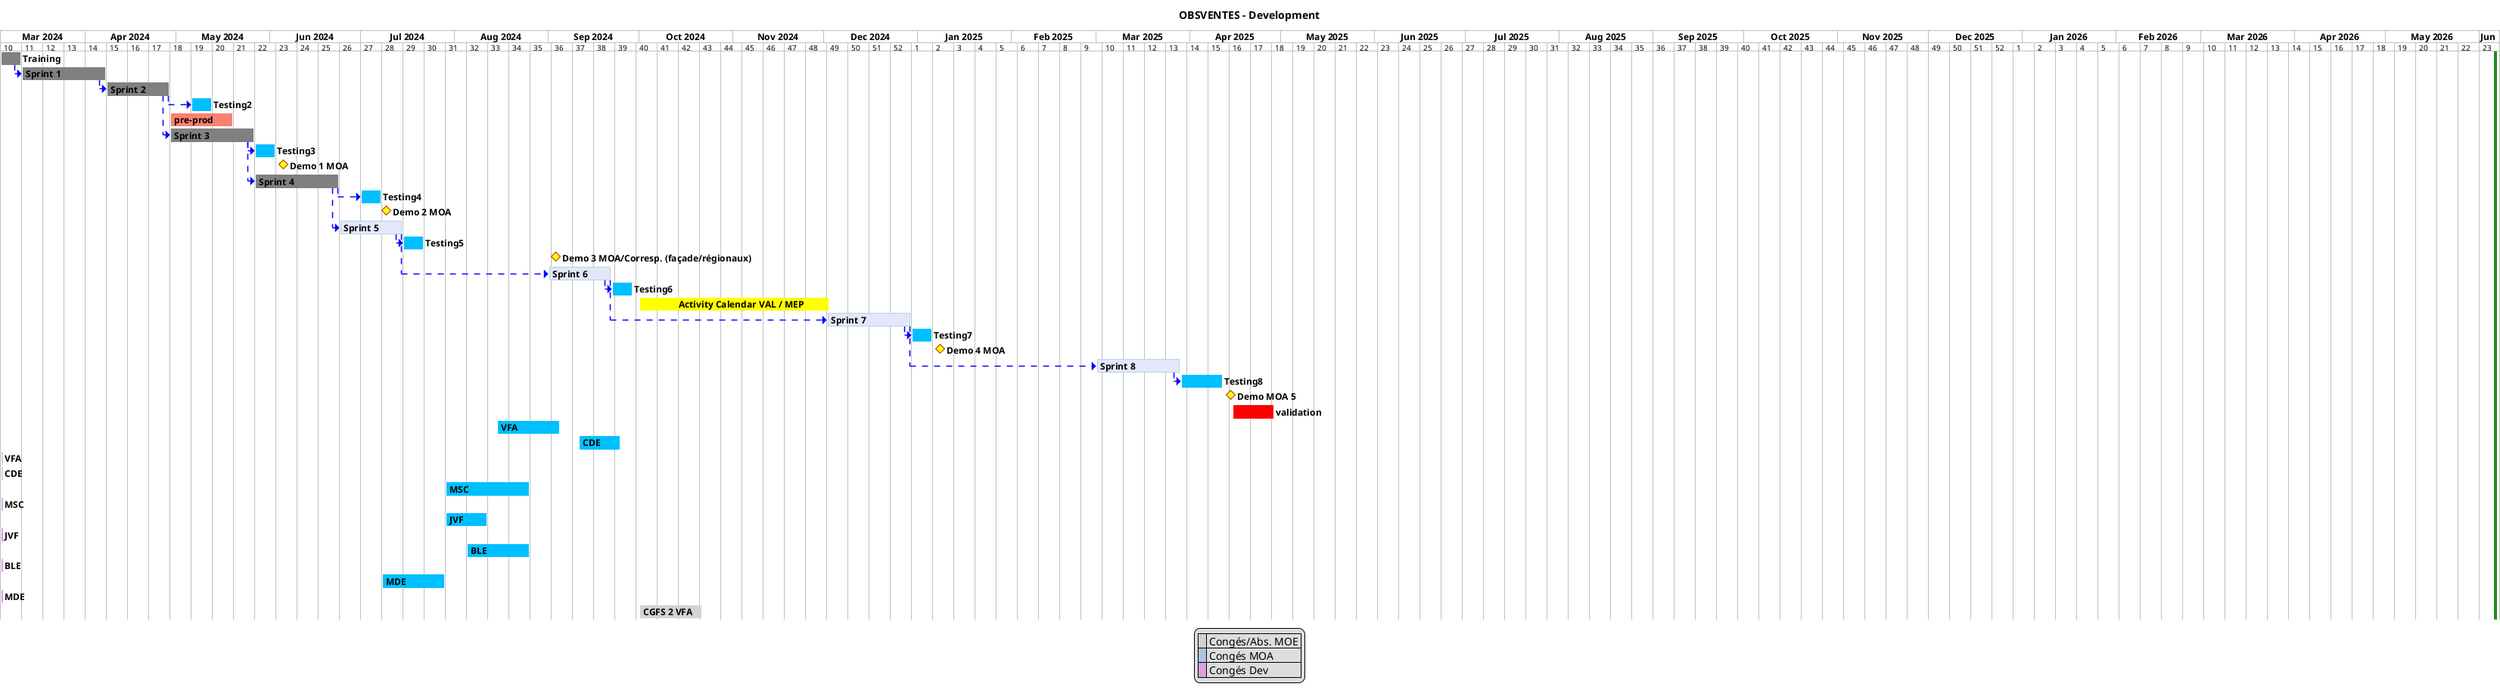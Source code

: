 @startgantt
hide footbox

<style>
ganttDiagram {
    unstartedTask {
        FontName Helvetica
        FontColor Green
        FontSize 12
        FontStyle bold
        BackGroundColor DeepSkyBlue
        LineColor DeepSkyBlue
    }
    task {
        FontName Helvetica
        FontColor Black
        FontSize 12
        FontStyle bold
        BackGroundColor DeepSkyBlue
        LineColor DeepSkyBlue
    }
    milestone {
        FontColor black
        FontSize 12
        FontStyle bold
        BackGroundColor yellow
        LineColor FireBrick
    }
    note {
        FontColor DarkGreen
        FontSize 10
        LineColor OrangeRed
    }
    arrow {
        FontName Helvetica
        FontColor red
        FontSize 18
        FontStyle bold
        BackGroundColor GreenYellow
        LineColor blue
        LineStyle 8.0;13.0
        LineThickness 3.0
    }
    closed {
        BackgroundColor pink
        FontColor red
    }
}
</style>

printscale weekly
projectscale weekly

title OBSVENTES - Development

today is colored in forestGreen

Project starts the 2024/03/04
[Training] as [TRAIN1] requires 1 week
[TRAIN1] is colored in Grey

[Sprint 1] as [TASK1] requires 4 weeks
[TASK1] is colored in Grey
[TRAIN1]->[TASK1]


[Sprint 2] as [TASK2] requires 3 weeks
[TASK2] is colored in Grey
[TASK1]->[TASK2]
[Testing2] requires 1 week and starts the 6th of May 2024
[TASK2]->[Testing2]

[pre-prod] as [PREPROD] requires 3 week and starts the 29th of April 2024
[PREPROD] is colored in salmon

[Sprint 3] as [TASK3] requires 4 weeks
[TASK3] is colored in grey
[TASK2]->[TASK3]
[Testing3] requires 1 week
[TASK3]->[Testing3]
[Demo 1 MOA] happens 3 day after [Testing3]'s end

[Sprint 4] as [TASK4] requires 4 weeks and starts the 27th of May 2024
[TASK4] is colored in grey
[TASK3]->[TASK4]
[Testing4] requires 1 week and starts 1th of July 2024
[TASK4]->[Testing4]
[Demo 2 MOA] happens 9th of July 2024

[Sprint 5] as [TASK5] requires 3 weeks and starts the 24th of June 2024
[TASK5] is colored in Lavender/LightBlue
[TASK4]->[TASK5]
[Testing5] requires 1 week
[TASK5]->[Testing5]
[Demo 3 MOA/Corresp. (façade/régionaux)] happens the 3th of September 2024
[Sprint 6] as [TASK6] requires 3 weeks and starts the 1th of September 2024

[TASK6] is colored in Lavender/LightBlue
[TASK5]->[TASK6]
[Testing6] requires 1 week
[TASK6]->[Testing6]


[               Activity Calendar VAL / MEP] as [ActivityCalendarMEP] starts 1th October 2024 and requires 9 weeks
[ActivityCalendarMEP] is colored in yellow

[Sprint 7] as [TASK7] requires 4 weeks and starts the 2th of December 2024
[TASK7] is colored in Lavender/LightBlue
[TASK6]->[TASK7]
[Testing7] requires 1 week
[TASK7]->[Testing7]
[Demo 4 MOA] happens 3 day after [Testing7]'s end

[Sprint 8] as [TASK8] requires 4 weeks and starts the 1th of March 2025
[TASK8] is colored in Lavender/LightBlue
[TASK7]->[TASK8]
[Testing8] requires 2 week
[TASK8]->[Testing8]
[Demo MOA 5] happens 3 day after [Testing8]'s end

[validation] as [VAL] requires 2 week and starts the 15th of April 2025
[VAL] is colored in red


[VFA] as [CONG_VFA] requires 3 week and starts the 15th of August 2024 and requires 2 week and starts the 11 of september 2024
[CDE] as [CONG_CDE] requires 2 week and starts the 11 of september 2024
[VFA] is colored in lightgrey
[CDE] is colored in lightgrey

[MSC] as [CONG_MSC] requires 4 week and starts the 29 of July 2024
[MSC] is colored in lightsteelblue

[JVF] as [CONG_JVF] requires 2 week and starts the 29th of July 2024
[JVF] is colored in plum

[BLE] as [CONG_BLE] requires 3 week and starts the 5th of August 2024
[BLE] is colored in plum

[MDE] as [CONG_MDE] requires 3 week and starts the 8th of July 2024
[MDE] is colored in plum

[CGFS 2 VFA] as [EMB] requires 3 week and starts the 31th of September 2024
[EMB] is colored in lightgrey

legend
  |<#lightgrey>  | Congés/Abs. MOE |
  |<#lightsteelblue>  | Congés MOA |
  |<#plum>   | Congés Dev |
end legend

@endgantt
